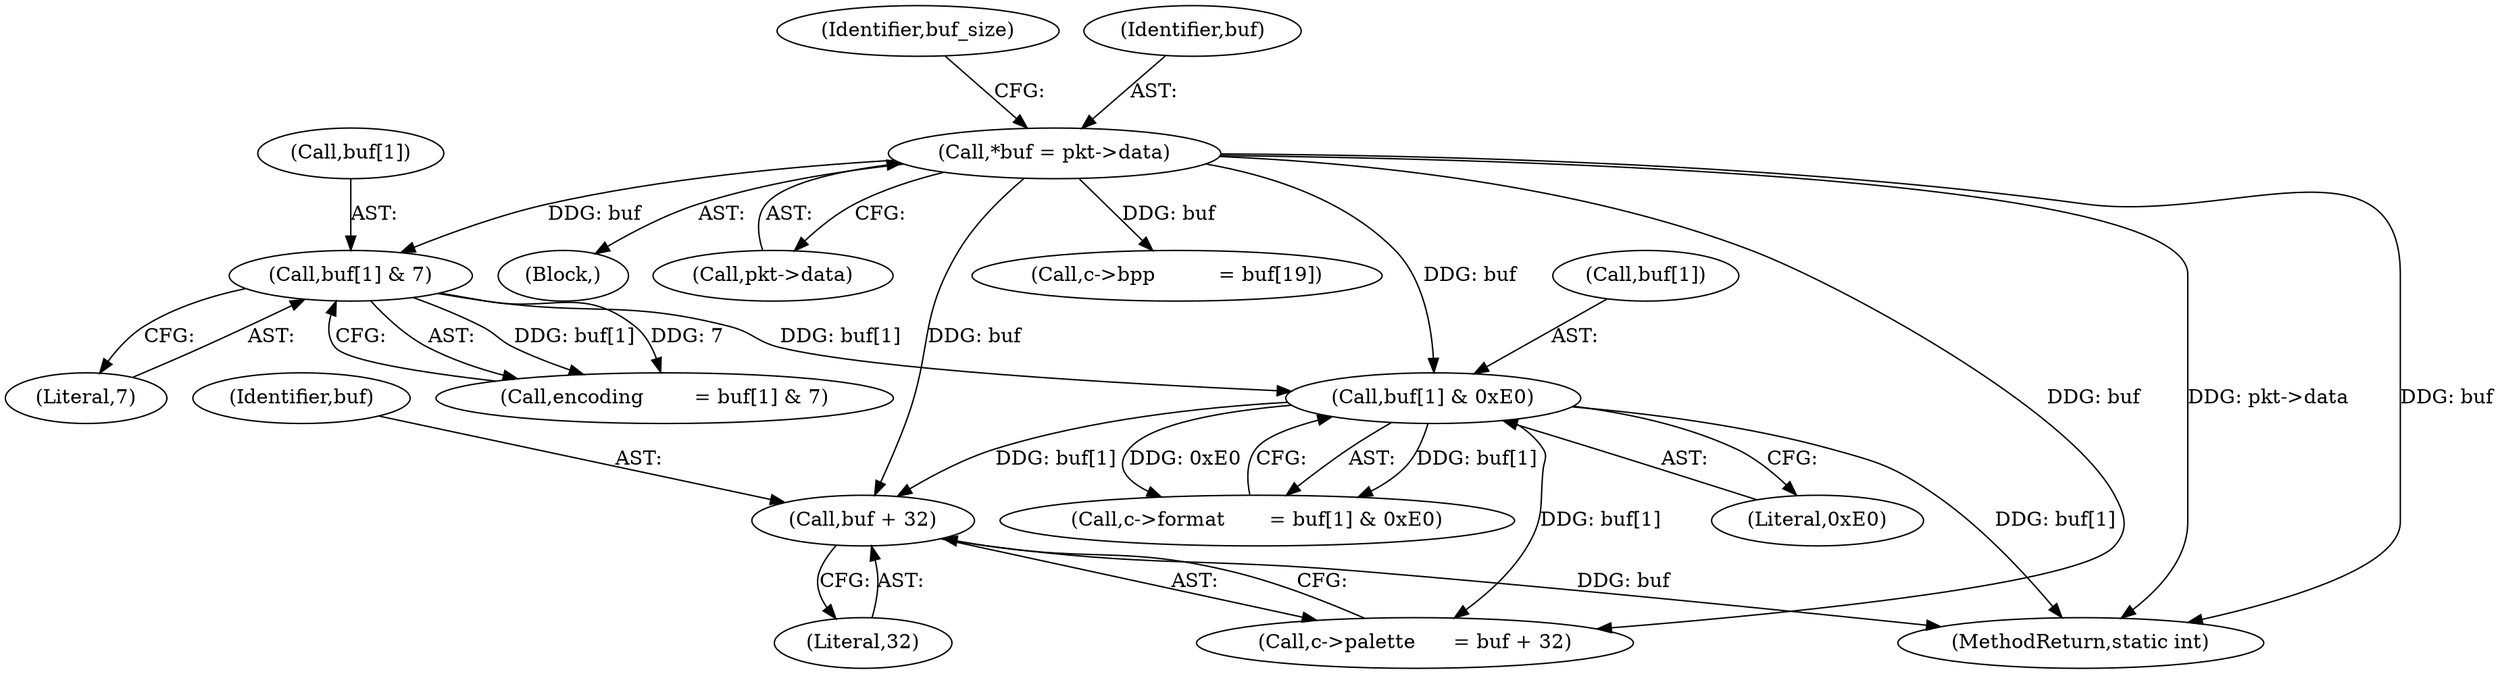 digraph "0_FFmpeg_e1b60aad77c27ed5d4dfc11e5e6a05a38c70489d@pointer" {
"1000188" [label="(Call,buf + 32)"];
"1000149" [label="(Call,buf[1] & 0xE0)"];
"1000140" [label="(Call,buf[1] & 7)"];
"1000127" [label="(Call,*buf = pkt->data)"];
"1000190" [label="(Literal,32)"];
"1000189" [label="(Identifier,buf)"];
"1000145" [label="(Call,c->format       = buf[1] & 0xE0)"];
"1000144" [label="(Literal,7)"];
"1000138" [label="(Call,encoding        = buf[1] & 7)"];
"1000134" [label="(Identifier,buf_size)"];
"1000127" [label="(Call,*buf = pkt->data)"];
"1000141" [label="(Call,buf[1])"];
"1000149" [label="(Call,buf[1] & 0xE0)"];
"1000150" [label="(Call,buf[1])"];
"1000105" [label="(Block,)"];
"1000129" [label="(Call,pkt->data)"];
"1000168" [label="(Call,c->bpp          = buf[19])"];
"1000128" [label="(Identifier,buf)"];
"1000140" [label="(Call,buf[1] & 7)"];
"1000153" [label="(Literal,0xE0)"];
"1000188" [label="(Call,buf + 32)"];
"1000184" [label="(Call,c->palette      = buf + 32)"];
"1000502" [label="(MethodReturn,static int)"];
"1000188" -> "1000184"  [label="AST: "];
"1000188" -> "1000190"  [label="CFG: "];
"1000189" -> "1000188"  [label="AST: "];
"1000190" -> "1000188"  [label="AST: "];
"1000184" -> "1000188"  [label="CFG: "];
"1000188" -> "1000502"  [label="DDG: buf"];
"1000149" -> "1000188"  [label="DDG: buf[1]"];
"1000127" -> "1000188"  [label="DDG: buf"];
"1000149" -> "1000145"  [label="AST: "];
"1000149" -> "1000153"  [label="CFG: "];
"1000150" -> "1000149"  [label="AST: "];
"1000153" -> "1000149"  [label="AST: "];
"1000145" -> "1000149"  [label="CFG: "];
"1000149" -> "1000502"  [label="DDG: buf[1]"];
"1000149" -> "1000145"  [label="DDG: buf[1]"];
"1000149" -> "1000145"  [label="DDG: 0xE0"];
"1000140" -> "1000149"  [label="DDG: buf[1]"];
"1000127" -> "1000149"  [label="DDG: buf"];
"1000149" -> "1000184"  [label="DDG: buf[1]"];
"1000140" -> "1000138"  [label="AST: "];
"1000140" -> "1000144"  [label="CFG: "];
"1000141" -> "1000140"  [label="AST: "];
"1000144" -> "1000140"  [label="AST: "];
"1000138" -> "1000140"  [label="CFG: "];
"1000140" -> "1000138"  [label="DDG: buf[1]"];
"1000140" -> "1000138"  [label="DDG: 7"];
"1000127" -> "1000140"  [label="DDG: buf"];
"1000127" -> "1000105"  [label="AST: "];
"1000127" -> "1000129"  [label="CFG: "];
"1000128" -> "1000127"  [label="AST: "];
"1000129" -> "1000127"  [label="AST: "];
"1000134" -> "1000127"  [label="CFG: "];
"1000127" -> "1000502"  [label="DDG: pkt->data"];
"1000127" -> "1000502"  [label="DDG: buf"];
"1000127" -> "1000168"  [label="DDG: buf"];
"1000127" -> "1000184"  [label="DDG: buf"];
}

